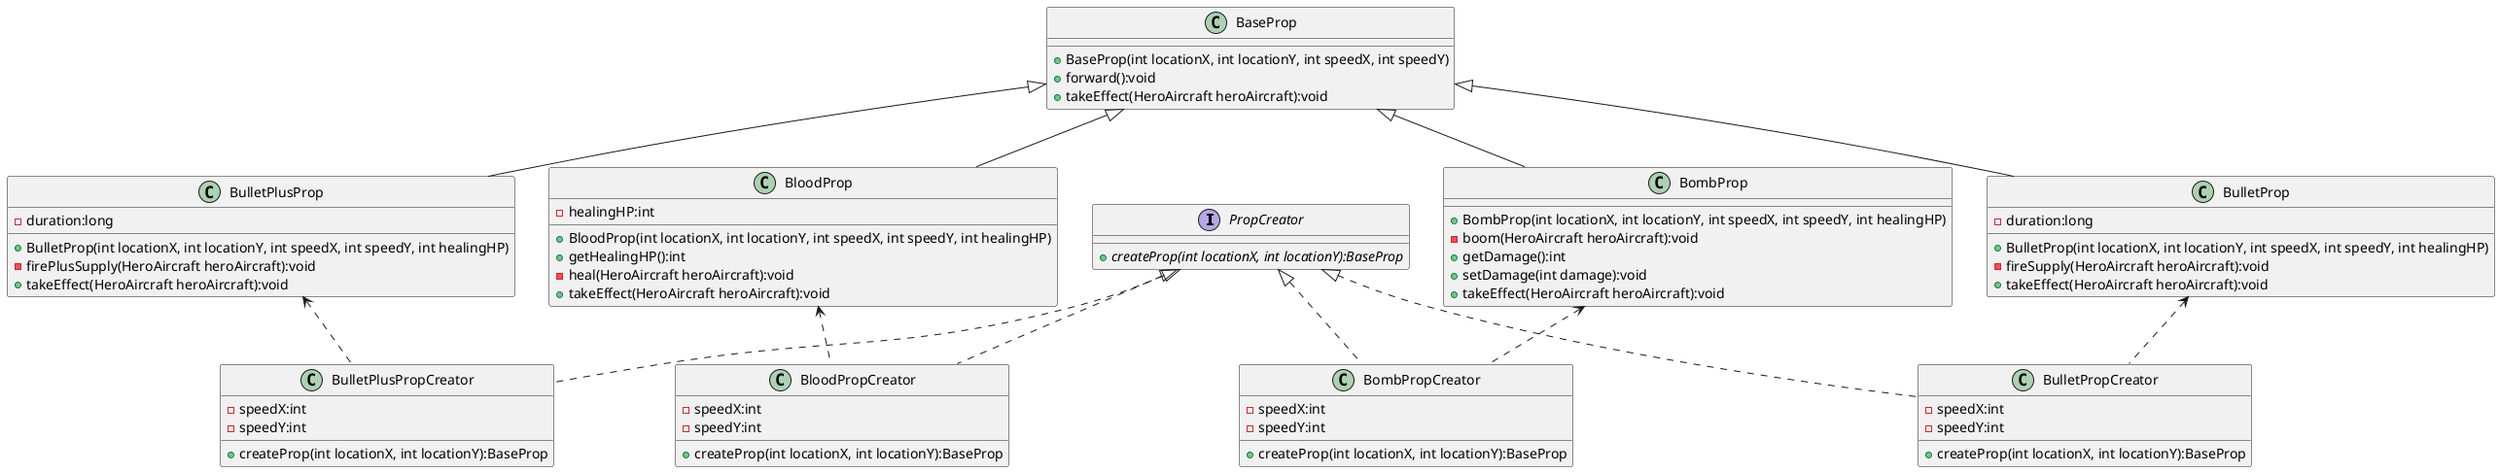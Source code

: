 @startuml

interface PropCreator{
    + {abstract} createProp(int locationX, int locationY):BaseProp
}

class BloodPropCreator{
    - speedX:int
    - speedY:int
    + createProp(int locationX, int locationY):BaseProp
}

class BombPropCreator{
    - speedX:int
    - speedY:int
    + createProp(int locationX, int locationY):BaseProp
}

class BulletPropCreator{
    - speedX:int
    - speedY:int
    + createProp(int locationX, int locationY):BaseProp
}

class BulletPlusPropCreator{
    - speedX:int
    - speedY:int
    + createProp(int locationX, int locationY):BaseProp
}

PropCreator <|.. BloodPropCreator
PropCreator <|.. BombPropCreator
PropCreator <|.. BulletPropCreator
PropCreator <|.. BulletPlusPropCreator

class BaseProp {
    + BaseProp(int locationX, int locationY, int speedX, int speedY)
    + forward():void
    + takeEffect(HeroAircraft heroAircraft):void
}

class BloodProp {
    - healingHP:int
    + BloodProp(int locationX, int locationY, int speedX, int speedY, int healingHP)
    + getHealingHP():int
    - heal(HeroAircraft heroAircraft):void
    + takeEffect(HeroAircraft heroAircraft):void
}

BloodProp <.. BloodPropCreator

class BombProp {
    + BombProp(int locationX, int locationY, int speedX, int speedY, int healingHP)
    - boom(HeroAircraft heroAircraft):void
    + getDamage():int
    + setDamage(int damage):void
    + takeEffect(HeroAircraft heroAircraft):void
}

BombProp <.. BombPropCreator

class BulletProp {
    - duration:long
    + BulletProp(int locationX, int locationY, int speedX, int speedY, int healingHP)
    - fireSupply(HeroAircraft heroAircraft):void
    + takeEffect(HeroAircraft heroAircraft):void
}

BulletProp <.. BulletPropCreator

class BulletPlusProp {
    - duration:long
    + BulletProp(int locationX, int locationY, int speedX, int speedY, int healingHP)
    - firePlusSupply(HeroAircraft heroAircraft):void
    + takeEffect(HeroAircraft heroAircraft):void
}

BulletPlusProp <.. BulletPlusPropCreator

BaseProp <|-- BloodProp
BaseProp <|-- BombProp
BaseProp <|-- BulletProp
BaseProp <|-- BulletPlusProp

@enduml